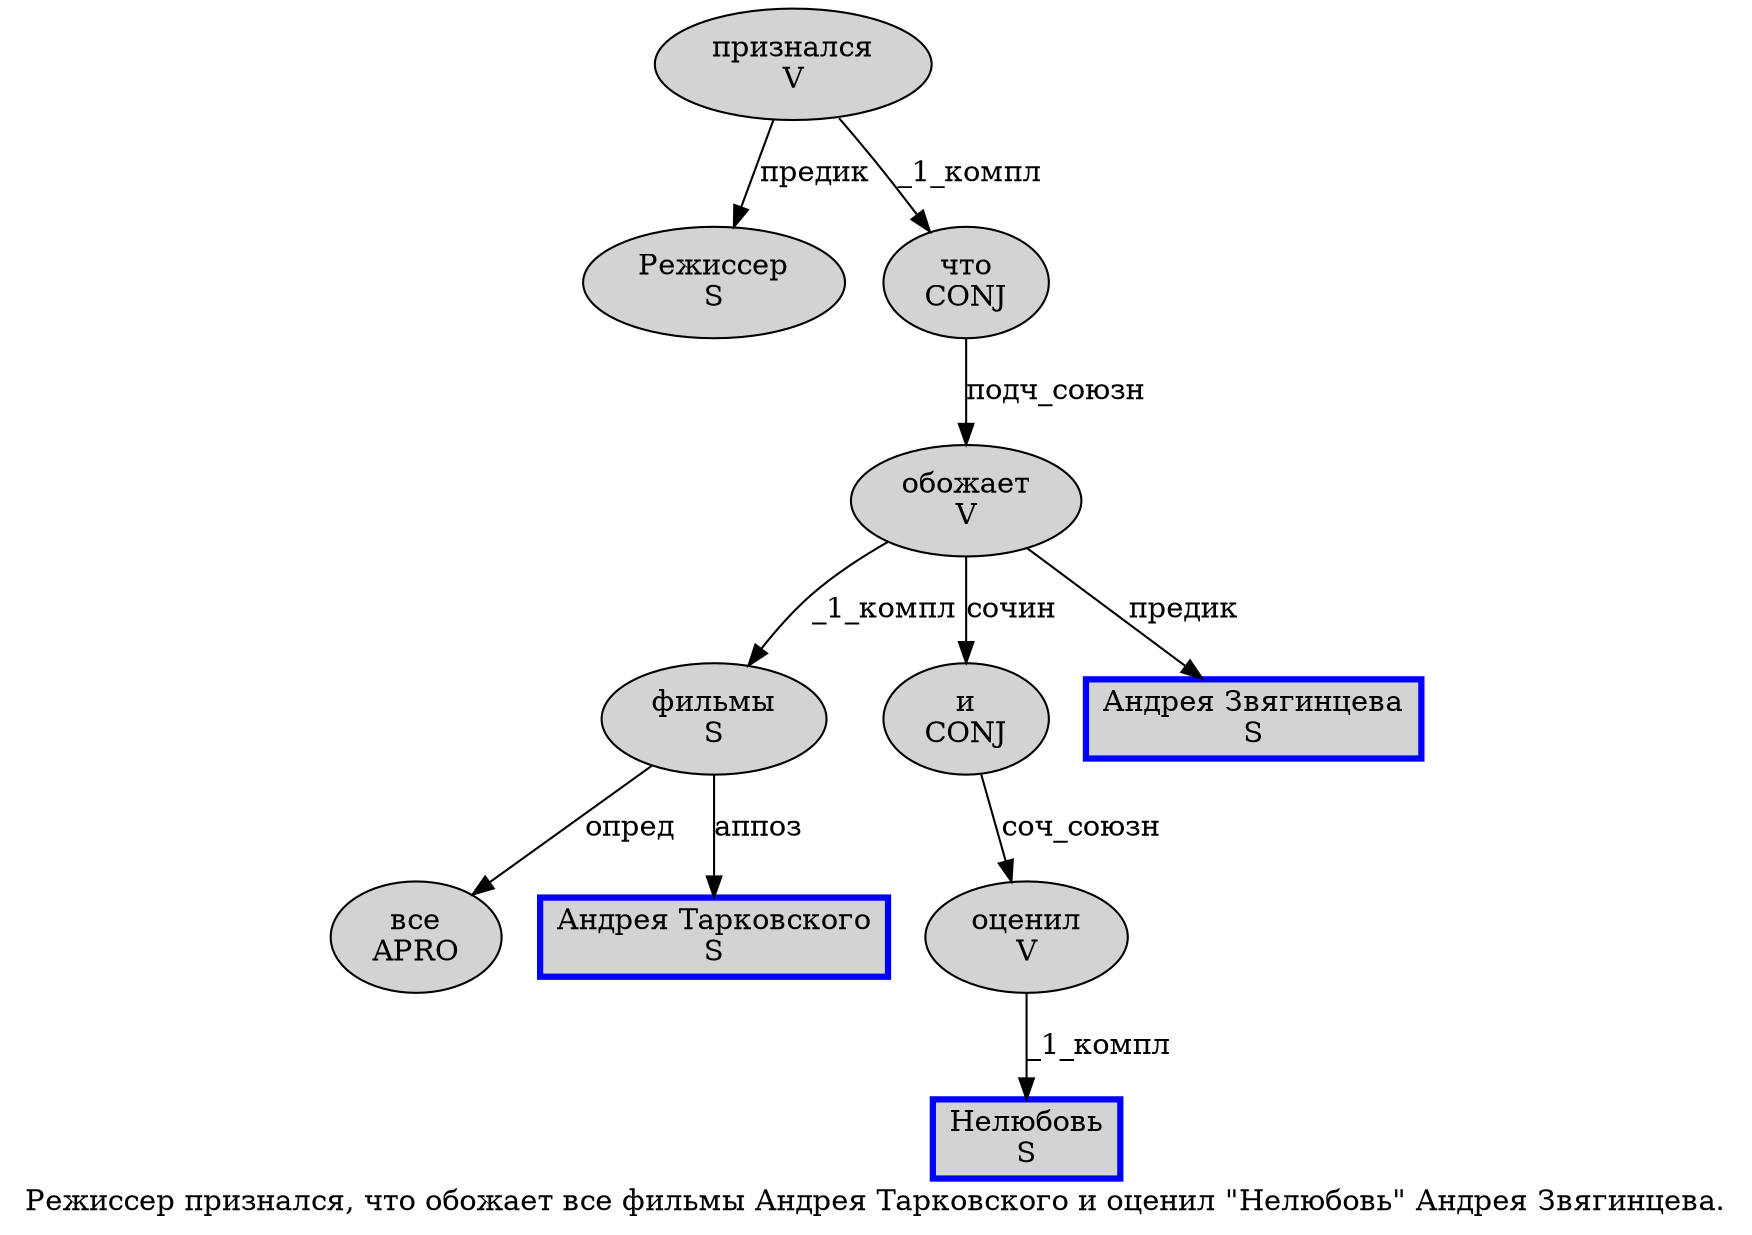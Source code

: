 digraph SENTENCE_1617 {
	graph [label="Режиссер признался, что обожает все фильмы Андрея Тарковского и оценил \"Нелюбовь\" Андрея Звягинцева."]
	node [style=filled]
		0 [label="Режиссер
S" color="" fillcolor=lightgray penwidth=1 shape=ellipse]
		1 [label="признался
V" color="" fillcolor=lightgray penwidth=1 shape=ellipse]
		3 [label="что
CONJ" color="" fillcolor=lightgray penwidth=1 shape=ellipse]
		4 [label="обожает
V" color="" fillcolor=lightgray penwidth=1 shape=ellipse]
		5 [label="все
APRO" color="" fillcolor=lightgray penwidth=1 shape=ellipse]
		6 [label="фильмы
S" color="" fillcolor=lightgray penwidth=1 shape=ellipse]
		7 [label="Андрея Тарковского
S" color=blue fillcolor=lightgray penwidth=3 shape=box]
		8 [label="и
CONJ" color="" fillcolor=lightgray penwidth=1 shape=ellipse]
		9 [label="оценил
V" color="" fillcolor=lightgray penwidth=1 shape=ellipse]
		11 [label="Нелюбовь
S" color=blue fillcolor=lightgray penwidth=3 shape=box]
		13 [label="Андрея Звягинцева
S" color=blue fillcolor=lightgray penwidth=3 shape=box]
			1 -> 0 [label="предик"]
			1 -> 3 [label="_1_компл"]
			3 -> 4 [label="подч_союзн"]
			6 -> 5 [label="опред"]
			6 -> 7 [label="аппоз"]
			8 -> 9 [label="соч_союзн"]
			9 -> 11 [label="_1_компл"]
			4 -> 6 [label="_1_компл"]
			4 -> 8 [label="сочин"]
			4 -> 13 [label="предик"]
}
